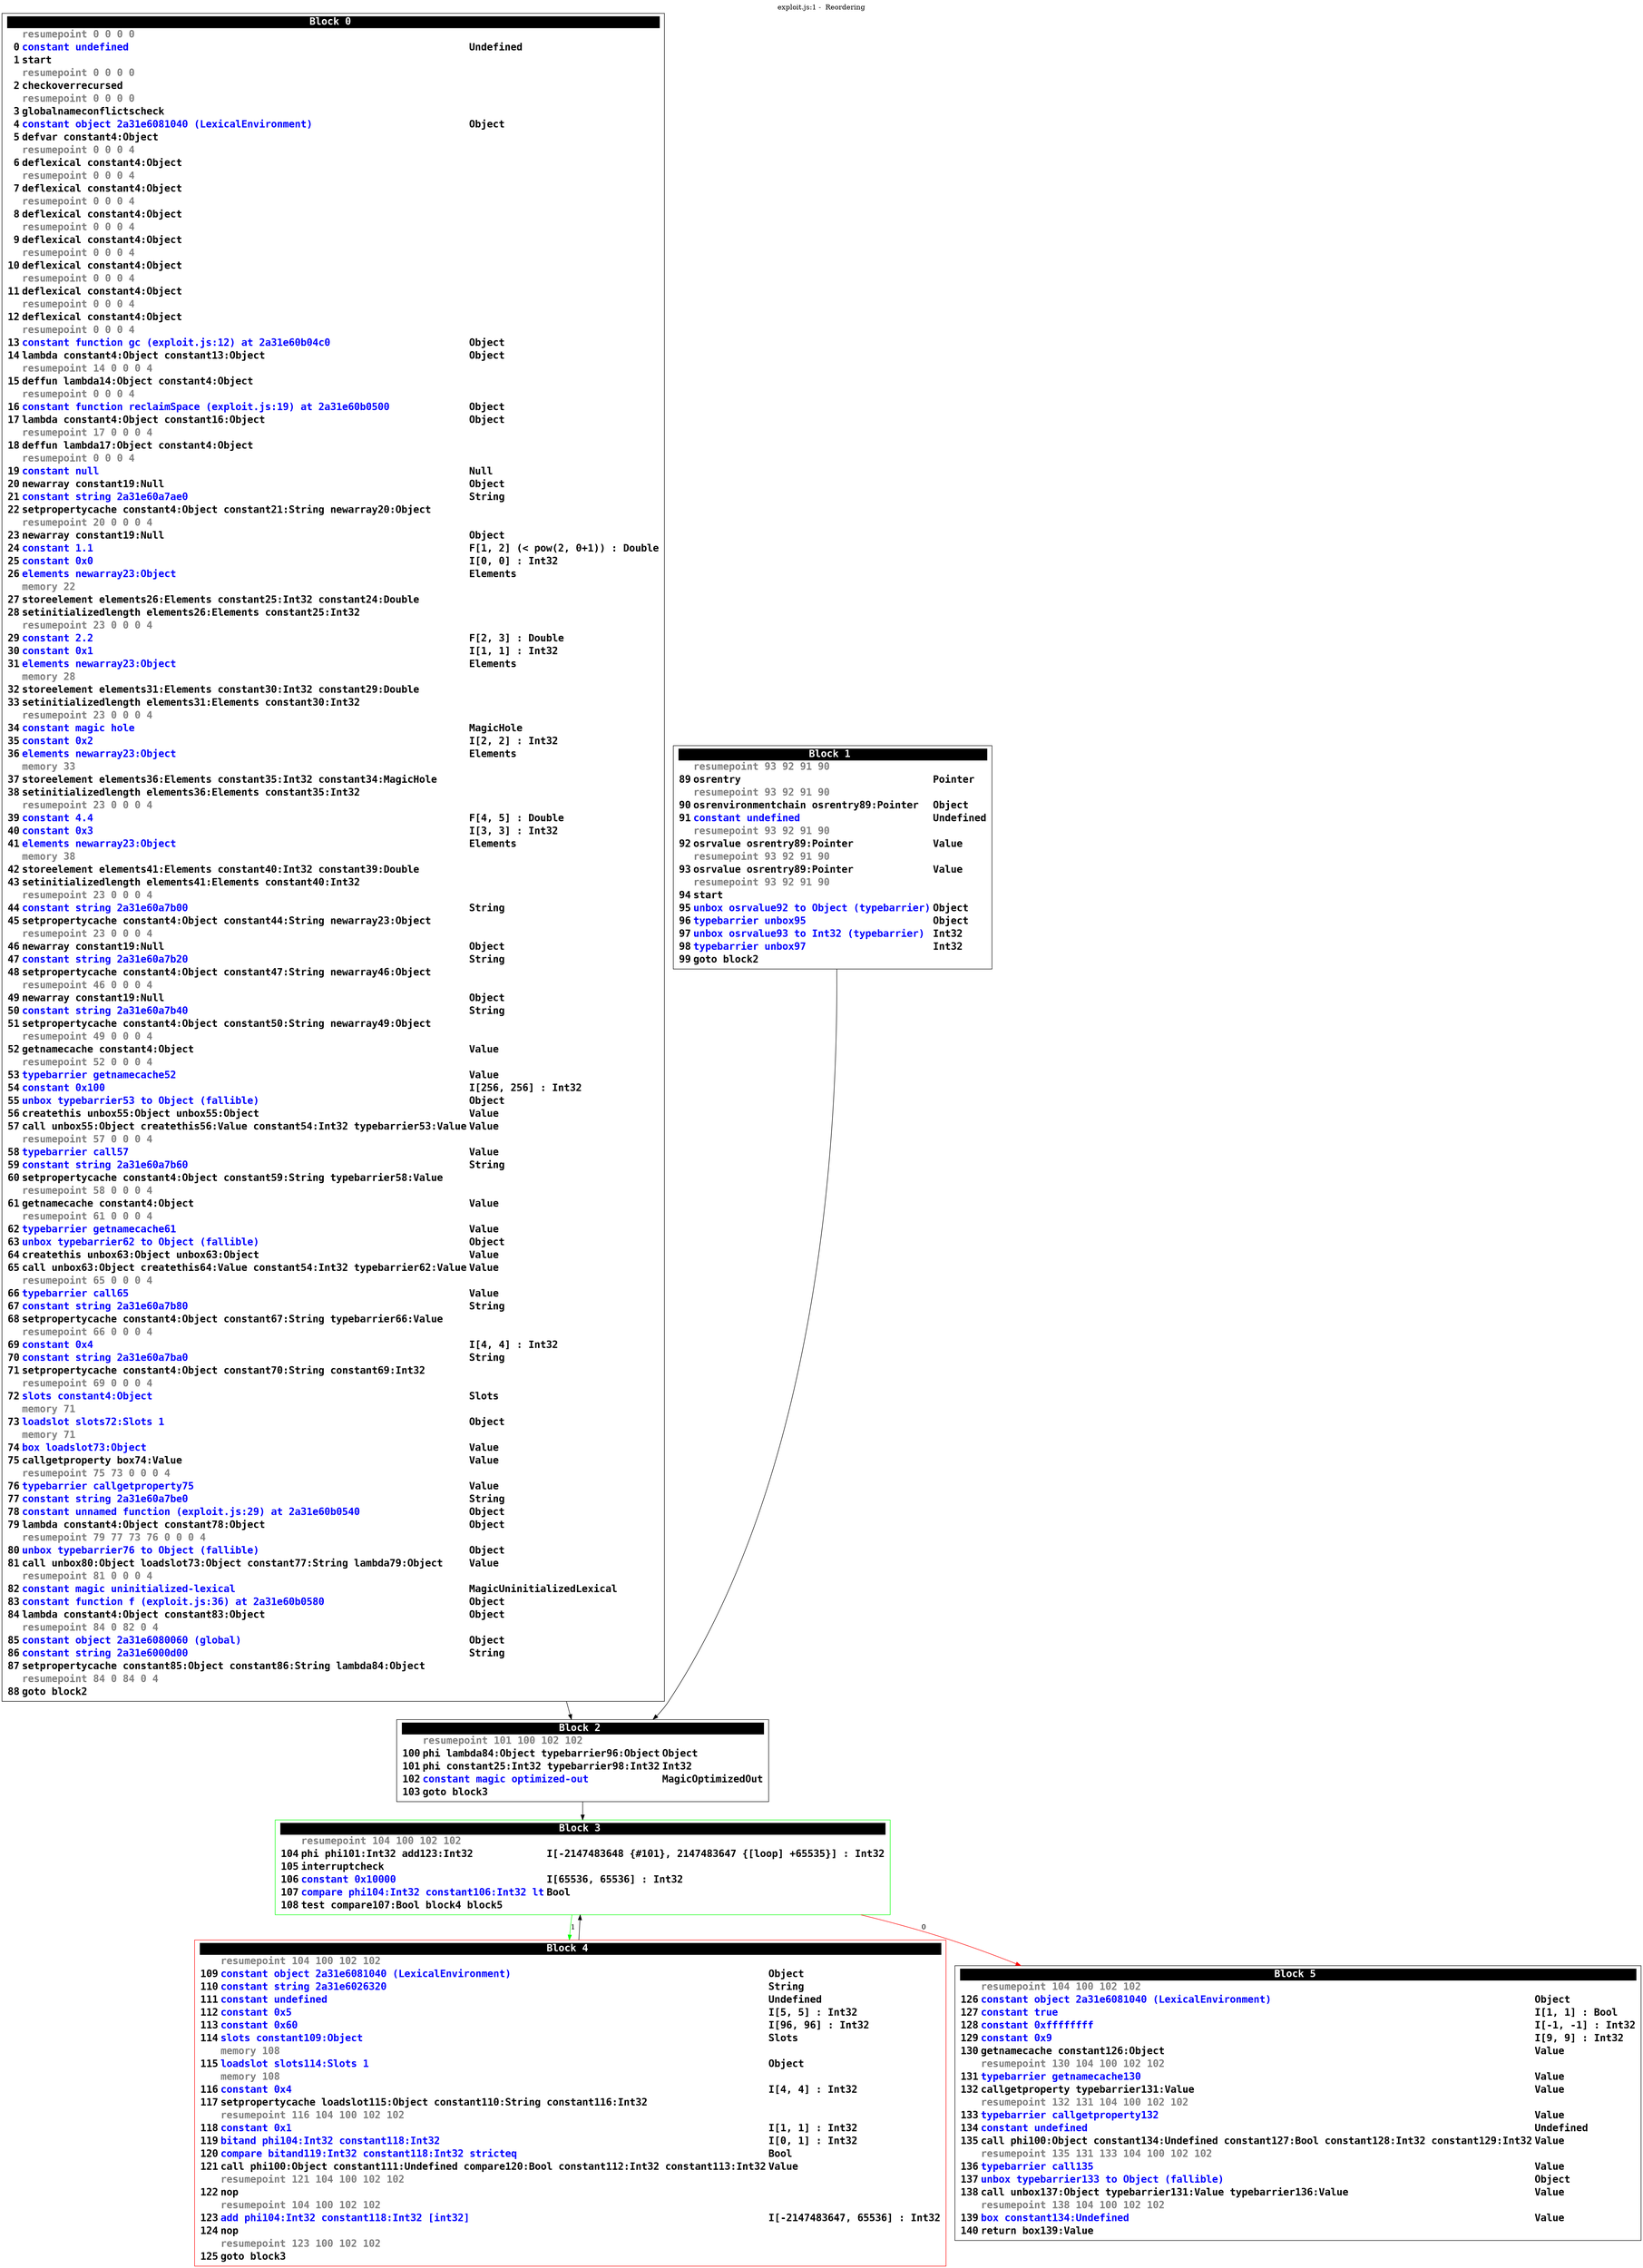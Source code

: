 digraph {
labelloc = t;
labelfontsize = 30;
label = "exploit.js:1 -  Reordering";
  rankdir=TB
  splines=true

  "Block0" [ shape=box fontsize=20 fontname="Consolas Bold" label=<<table border="0" cellborder="0" cellpadding="1"><tr><td align="center" bgcolor="black" colspan="3"><font color="white">Block 0 </font></td></tr><tr><td align="left"></td><td align="left"><font color="grey50">resumepoint 0 0 0 0 </font></td><td></td></tr><tr><td align="right" port="i0">0</td><td align="left"><font color="blue">constant undefined</font></td><td align="left">Undefined</td></tr><tr><td align="right" port="i1">1</td><td align="left">start</td></tr><tr><td align="left"></td><td align="left"><font color="grey50">resumepoint 0 0 0 0 </font></td><td></td></tr><tr><td align="right" port="i2">2</td><td align="left">checkoverrecursed</td></tr><tr><td align="left"></td><td align="left"><font color="grey50">resumepoint 0 0 0 0 </font></td><td></td></tr><tr><td align="right" port="i3">3</td><td align="left">globalnameconflictscheck</td></tr><tr><td align="right" port="i4">4</td><td align="left"><font color="blue">constant object 2a31e6081040 (LexicalEnvironment)</font></td><td align="left">Object</td></tr><tr><td align="right" port="i5">5</td><td align="left">defvar constant4:Object</td></tr><tr><td align="left"></td><td align="left"><font color="grey50">resumepoint 0 0 0 4 </font></td><td></td></tr><tr><td align="right" port="i6">6</td><td align="left">deflexical constant4:Object</td></tr><tr><td align="left"></td><td align="left"><font color="grey50">resumepoint 0 0 0 4 </font></td><td></td></tr><tr><td align="right" port="i7">7</td><td align="left">deflexical constant4:Object</td></tr><tr><td align="left"></td><td align="left"><font color="grey50">resumepoint 0 0 0 4 </font></td><td></td></tr><tr><td align="right" port="i8">8</td><td align="left">deflexical constant4:Object</td></tr><tr><td align="left"></td><td align="left"><font color="grey50">resumepoint 0 0 0 4 </font></td><td></td></tr><tr><td align="right" port="i9">9</td><td align="left">deflexical constant4:Object</td></tr><tr><td align="left"></td><td align="left"><font color="grey50">resumepoint 0 0 0 4 </font></td><td></td></tr><tr><td align="right" port="i10">10</td><td align="left">deflexical constant4:Object</td></tr><tr><td align="left"></td><td align="left"><font color="grey50">resumepoint 0 0 0 4 </font></td><td></td></tr><tr><td align="right" port="i11">11</td><td align="left">deflexical constant4:Object</td></tr><tr><td align="left"></td><td align="left"><font color="grey50">resumepoint 0 0 0 4 </font></td><td></td></tr><tr><td align="right" port="i12">12</td><td align="left">deflexical constant4:Object</td></tr><tr><td align="left"></td><td align="left"><font color="grey50">resumepoint 0 0 0 4 </font></td><td></td></tr><tr><td align="right" port="i13">13</td><td align="left"><font color="blue">constant function gc (exploit.js:12) at 2a31e60b04c0</font></td><td align="left">Object</td></tr><tr><td align="right" port="i14">14</td><td align="left">lambda constant4:Object constant13:Object</td><td align="left">Object</td></tr><tr><td align="left"></td><td align="left"><font color="grey50">resumepoint 14 0 0 0 4 </font></td><td></td></tr><tr><td align="right" port="i15">15</td><td align="left">deffun lambda14:Object constant4:Object</td></tr><tr><td align="left"></td><td align="left"><font color="grey50">resumepoint 0 0 0 4 </font></td><td></td></tr><tr><td align="right" port="i16">16</td><td align="left"><font color="blue">constant function reclaimSpace (exploit.js:19) at 2a31e60b0500</font></td><td align="left">Object</td></tr><tr><td align="right" port="i17">17</td><td align="left">lambda constant4:Object constant16:Object</td><td align="left">Object</td></tr><tr><td align="left"></td><td align="left"><font color="grey50">resumepoint 17 0 0 0 4 </font></td><td></td></tr><tr><td align="right" port="i18">18</td><td align="left">deffun lambda17:Object constant4:Object</td></tr><tr><td align="left"></td><td align="left"><font color="grey50">resumepoint 0 0 0 4 </font></td><td></td></tr><tr><td align="right" port="i19">19</td><td align="left"><font color="blue">constant null</font></td><td align="left">Null</td></tr><tr><td align="right" port="i20">20</td><td align="left">newarray constant19:Null</td><td align="left">Object</td></tr><tr><td align="right" port="i21">21</td><td align="left"><font color="blue">constant string 2a31e60a7ae0</font></td><td align="left">String</td></tr><tr><td align="right" port="i22">22</td><td align="left">setpropertycache constant4:Object constant21:String newarray20:Object</td></tr><tr><td align="left"></td><td align="left"><font color="grey50">resumepoint 20 0 0 0 4 </font></td><td></td></tr><tr><td align="right" port="i23">23</td><td align="left">newarray constant19:Null</td><td align="left">Object</td></tr><tr><td align="right" port="i24">24</td><td align="left"><font color="blue">constant 1.1</font></td><td align="left">F[1, 2] (&lt; pow(2, 0+1)) : Double</td></tr><tr><td align="right" port="i25">25</td><td align="left"><font color="blue">constant 0x0</font></td><td align="left">I[0, 0] : Int32</td></tr><tr><td align="right" port="i26">26</td><td align="left"><font color="blue">elements newarray23:Object</font></td><td align="left">Elements</td></tr><tr><td align="left"></td><td align="left"><font color="grey50">memory 22 </font></td><td></td></tr><tr><td align="right" port="i27">27</td><td align="left">storeelement elements26:Elements constant25:Int32 constant24:Double</td></tr><tr><td align="right" port="i28">28</td><td align="left">setinitializedlength elements26:Elements constant25:Int32</td></tr><tr><td align="left"></td><td align="left"><font color="grey50">resumepoint 23 0 0 0 4 </font></td><td></td></tr><tr><td align="right" port="i29">29</td><td align="left"><font color="blue">constant 2.2</font></td><td align="left">F[2, 3] : Double</td></tr><tr><td align="right" port="i30">30</td><td align="left"><font color="blue">constant 0x1</font></td><td align="left">I[1, 1] : Int32</td></tr><tr><td align="right" port="i31">31</td><td align="left"><font color="blue">elements newarray23:Object</font></td><td align="left">Elements</td></tr><tr><td align="left"></td><td align="left"><font color="grey50">memory 28 </font></td><td></td></tr><tr><td align="right" port="i32">32</td><td align="left">storeelement elements31:Elements constant30:Int32 constant29:Double</td></tr><tr><td align="right" port="i33">33</td><td align="left">setinitializedlength elements31:Elements constant30:Int32</td></tr><tr><td align="left"></td><td align="left"><font color="grey50">resumepoint 23 0 0 0 4 </font></td><td></td></tr><tr><td align="right" port="i34">34</td><td align="left"><font color="blue">constant magic hole</font></td><td align="left">MagicHole</td></tr><tr><td align="right" port="i35">35</td><td align="left"><font color="blue">constant 0x2</font></td><td align="left">I[2, 2] : Int32</td></tr><tr><td align="right" port="i36">36</td><td align="left"><font color="blue">elements newarray23:Object</font></td><td align="left">Elements</td></tr><tr><td align="left"></td><td align="left"><font color="grey50">memory 33 </font></td><td></td></tr><tr><td align="right" port="i37">37</td><td align="left">storeelement elements36:Elements constant35:Int32 constant34:MagicHole</td></tr><tr><td align="right" port="i38">38</td><td align="left">setinitializedlength elements36:Elements constant35:Int32</td></tr><tr><td align="left"></td><td align="left"><font color="grey50">resumepoint 23 0 0 0 4 </font></td><td></td></tr><tr><td align="right" port="i39">39</td><td align="left"><font color="blue">constant 4.4</font></td><td align="left">F[4, 5] : Double</td></tr><tr><td align="right" port="i40">40</td><td align="left"><font color="blue">constant 0x3</font></td><td align="left">I[3, 3] : Int32</td></tr><tr><td align="right" port="i41">41</td><td align="left"><font color="blue">elements newarray23:Object</font></td><td align="left">Elements</td></tr><tr><td align="left"></td><td align="left"><font color="grey50">memory 38 </font></td><td></td></tr><tr><td align="right" port="i42">42</td><td align="left">storeelement elements41:Elements constant40:Int32 constant39:Double</td></tr><tr><td align="right" port="i43">43</td><td align="left">setinitializedlength elements41:Elements constant40:Int32</td></tr><tr><td align="left"></td><td align="left"><font color="grey50">resumepoint 23 0 0 0 4 </font></td><td></td></tr><tr><td align="right" port="i44">44</td><td align="left"><font color="blue">constant string 2a31e60a7b00</font></td><td align="left">String</td></tr><tr><td align="right" port="i45">45</td><td align="left">setpropertycache constant4:Object constant44:String newarray23:Object</td></tr><tr><td align="left"></td><td align="left"><font color="grey50">resumepoint 23 0 0 0 4 </font></td><td></td></tr><tr><td align="right" port="i46">46</td><td align="left">newarray constant19:Null</td><td align="left">Object</td></tr><tr><td align="right" port="i47">47</td><td align="left"><font color="blue">constant string 2a31e60a7b20</font></td><td align="left">String</td></tr><tr><td align="right" port="i48">48</td><td align="left">setpropertycache constant4:Object constant47:String newarray46:Object</td></tr><tr><td align="left"></td><td align="left"><font color="grey50">resumepoint 46 0 0 0 4 </font></td><td></td></tr><tr><td align="right" port="i49">49</td><td align="left">newarray constant19:Null</td><td align="left">Object</td></tr><tr><td align="right" port="i50">50</td><td align="left"><font color="blue">constant string 2a31e60a7b40</font></td><td align="left">String</td></tr><tr><td align="right" port="i51">51</td><td align="left">setpropertycache constant4:Object constant50:String newarray49:Object</td></tr><tr><td align="left"></td><td align="left"><font color="grey50">resumepoint 49 0 0 0 4 </font></td><td></td></tr><tr><td align="right" port="i52">52</td><td align="left">getnamecache constant4:Object</td><td align="left">Value</td></tr><tr><td align="left"></td><td align="left"><font color="grey50">resumepoint 52 0 0 0 4 </font></td><td></td></tr><tr><td align="right" port="i53">53</td><td align="left"><font color="blue">typebarrier getnamecache52</font></td><td align="left">Value</td></tr><tr><td align="right" port="i54">54</td><td align="left"><font color="blue">constant 0x100</font></td><td align="left">I[256, 256] : Int32</td></tr><tr><td align="right" port="i55">55</td><td align="left"><font color="blue">unbox typebarrier53 to Object (fallible)</font></td><td align="left">Object</td></tr><tr><td align="right" port="i56">56</td><td align="left">createthis unbox55:Object unbox55:Object</td><td align="left">Value</td></tr><tr><td align="right" port="i57">57</td><td align="left">call unbox55:Object createthis56:Value constant54:Int32 typebarrier53:Value</td><td align="left">Value</td></tr><tr><td align="left"></td><td align="left"><font color="grey50">resumepoint 57 0 0 0 4 </font></td><td></td></tr><tr><td align="right" port="i58">58</td><td align="left"><font color="blue">typebarrier call57</font></td><td align="left">Value</td></tr><tr><td align="right" port="i59">59</td><td align="left"><font color="blue">constant string 2a31e60a7b60</font></td><td align="left">String</td></tr><tr><td align="right" port="i60">60</td><td align="left">setpropertycache constant4:Object constant59:String typebarrier58:Value</td></tr><tr><td align="left"></td><td align="left"><font color="grey50">resumepoint 58 0 0 0 4 </font></td><td></td></tr><tr><td align="right" port="i61">61</td><td align="left">getnamecache constant4:Object</td><td align="left">Value</td></tr><tr><td align="left"></td><td align="left"><font color="grey50">resumepoint 61 0 0 0 4 </font></td><td></td></tr><tr><td align="right" port="i62">62</td><td align="left"><font color="blue">typebarrier getnamecache61</font></td><td align="left">Value</td></tr><tr><td align="right" port="i63">63</td><td align="left"><font color="blue">unbox typebarrier62 to Object (fallible)</font></td><td align="left">Object</td></tr><tr><td align="right" port="i64">64</td><td align="left">createthis unbox63:Object unbox63:Object</td><td align="left">Value</td></tr><tr><td align="right" port="i65">65</td><td align="left">call unbox63:Object createthis64:Value constant54:Int32 typebarrier62:Value</td><td align="left">Value</td></tr><tr><td align="left"></td><td align="left"><font color="grey50">resumepoint 65 0 0 0 4 </font></td><td></td></tr><tr><td align="right" port="i66">66</td><td align="left"><font color="blue">typebarrier call65</font></td><td align="left">Value</td></tr><tr><td align="right" port="i67">67</td><td align="left"><font color="blue">constant string 2a31e60a7b80</font></td><td align="left">String</td></tr><tr><td align="right" port="i68">68</td><td align="left">setpropertycache constant4:Object constant67:String typebarrier66:Value</td></tr><tr><td align="left"></td><td align="left"><font color="grey50">resumepoint 66 0 0 0 4 </font></td><td></td></tr><tr><td align="right" port="i69">69</td><td align="left"><font color="blue">constant 0x4</font></td><td align="left">I[4, 4] : Int32</td></tr><tr><td align="right" port="i70">70</td><td align="left"><font color="blue">constant string 2a31e60a7ba0</font></td><td align="left">String</td></tr><tr><td align="right" port="i71">71</td><td align="left">setpropertycache constant4:Object constant70:String constant69:Int32</td></tr><tr><td align="left"></td><td align="left"><font color="grey50">resumepoint 69 0 0 0 4 </font></td><td></td></tr><tr><td align="right" port="i72">72</td><td align="left"><font color="blue">slots constant4:Object</font></td><td align="left">Slots</td></tr><tr><td align="left"></td><td align="left"><font color="grey50">memory 71 </font></td><td></td></tr><tr><td align="right" port="i73">73</td><td align="left"><font color="blue">loadslot slots72:Slots 1</font></td><td align="left">Object</td></tr><tr><td align="left"></td><td align="left"><font color="grey50">memory 71 </font></td><td></td></tr><tr><td align="right" port="i74">74</td><td align="left"><font color="blue">box loadslot73:Object</font></td><td align="left">Value</td></tr><tr><td align="right" port="i75">75</td><td align="left">callgetproperty box74:Value</td><td align="left">Value</td></tr><tr><td align="left"></td><td align="left"><font color="grey50">resumepoint 75 73 0 0 0 4 </font></td><td></td></tr><tr><td align="right" port="i76">76</td><td align="left"><font color="blue">typebarrier callgetproperty75</font></td><td align="left">Value</td></tr><tr><td align="right" port="i77">77</td><td align="left"><font color="blue">constant string 2a31e60a7be0</font></td><td align="left">String</td></tr><tr><td align="right" port="i78">78</td><td align="left"><font color="blue">constant unnamed function (exploit.js:29) at 2a31e60b0540</font></td><td align="left">Object</td></tr><tr><td align="right" port="i79">79</td><td align="left">lambda constant4:Object constant78:Object</td><td align="left">Object</td></tr><tr><td align="left"></td><td align="left"><font color="grey50">resumepoint 79 77 73 76 0 0 0 4 </font></td><td></td></tr><tr><td align="right" port="i80">80</td><td align="left"><font color="blue">unbox typebarrier76 to Object (fallible)</font></td><td align="left">Object</td></tr><tr><td align="right" port="i81">81</td><td align="left">call unbox80:Object loadslot73:Object constant77:String lambda79:Object</td><td align="left">Value</td></tr><tr><td align="left"></td><td align="left"><font color="grey50">resumepoint 81 0 0 0 4 </font></td><td></td></tr><tr><td align="right" port="i82">82</td><td align="left"><font color="blue">constant magic uninitialized-lexical</font></td><td align="left">MagicUninitializedLexical</td></tr><tr><td align="right" port="i83">83</td><td align="left"><font color="blue">constant function f (exploit.js:36) at 2a31e60b0580</font></td><td align="left">Object</td></tr><tr><td align="right" port="i84">84</td><td align="left">lambda constant4:Object constant83:Object</td><td align="left">Object</td></tr><tr><td align="left"></td><td align="left"><font color="grey50">resumepoint 84 0 82 0 4 </font></td><td></td></tr><tr><td align="right" port="i85">85</td><td align="left"><font color="blue">constant object 2a31e6080060 (global)</font></td><td align="left">Object</td></tr><tr><td align="right" port="i86">86</td><td align="left"><font color="blue">constant string 2a31e6000d00</font></td><td align="left">String</td></tr><tr><td align="right" port="i87">87</td><td align="left">setpropertycache constant85:Object constant86:String lambda84:Object</td></tr><tr><td align="left"></td><td align="left"><font color="grey50">resumepoint 84 0 84 0 4 </font></td><td></td></tr><tr><td align="right" port="i88">88</td><td align="left">goto block2</td></tr></table>> ] ;
  "Block1" [ shape=box fontsize=20 fontname="Consolas Bold" label=<<table border="0" cellborder="0" cellpadding="1"><tr><td align="center" bgcolor="black" colspan="3"><font color="white">Block 1 </font></td></tr><tr><td align="left"></td><td align="left"><font color="grey50">resumepoint 93 92 91 90 </font></td><td></td></tr><tr><td align="right" port="i89">89</td><td align="left">osrentry</td><td align="left">Pointer</td></tr><tr><td align="left"></td><td align="left"><font color="grey50">resumepoint 93 92 91 90 </font></td><td></td></tr><tr><td align="right" port="i90">90</td><td align="left">osrenvironmentchain osrentry89:Pointer</td><td align="left">Object</td></tr><tr><td align="right" port="i91">91</td><td align="left"><font color="blue">constant undefined</font></td><td align="left">Undefined</td></tr><tr><td align="left"></td><td align="left"><font color="grey50">resumepoint 93 92 91 90 </font></td><td></td></tr><tr><td align="right" port="i92">92</td><td align="left">osrvalue osrentry89:Pointer</td><td align="left">Value</td></tr><tr><td align="left"></td><td align="left"><font color="grey50">resumepoint 93 92 91 90 </font></td><td></td></tr><tr><td align="right" port="i93">93</td><td align="left">osrvalue osrentry89:Pointer</td><td align="left">Value</td></tr><tr><td align="left"></td><td align="left"><font color="grey50">resumepoint 93 92 91 90 </font></td><td></td></tr><tr><td align="right" port="i94">94</td><td align="left">start</td></tr><tr><td align="right" port="i95">95</td><td align="left"><font color="blue">unbox osrvalue92 to Object (typebarrier)</font></td><td align="left">Object</td></tr><tr><td align="right" port="i96">96</td><td align="left"><font color="blue">typebarrier unbox95</font></td><td align="left">Object</td></tr><tr><td align="right" port="i97">97</td><td align="left"><font color="blue">unbox osrvalue93 to Int32 (typebarrier)</font></td><td align="left">Int32</td></tr><tr><td align="right" port="i98">98</td><td align="left"><font color="blue">typebarrier unbox97</font></td><td align="left">Int32</td></tr><tr><td align="right" port="i99">99</td><td align="left">goto block2</td></tr></table>> ] ;
  "Block2" [ shape=box fontsize=20 fontname="Consolas Bold" label=<<table border="0" cellborder="0" cellpadding="1"><tr><td align="center" bgcolor="black" colspan="3"><font color="white">Block 2 </font></td></tr><tr><td align="left"></td><td align="left"><font color="grey50">resumepoint 101 100 102 102 </font></td><td></td></tr><tr><td align="right" port="i100">100</td><td align="left">phi lambda84:Object typebarrier96:Object</td><td align="left">Object</td></tr><tr><td align="right" port="i101">101</td><td align="left">phi constant25:Int32 typebarrier98:Int32</td><td align="left">Int32</td></tr><tr><td align="right" port="i102">102</td><td align="left"><font color="blue">constant magic optimized-out</font></td><td align="left">MagicOptimizedOut</td></tr><tr><td align="right" port="i103">103</td><td align="left">goto block3</td></tr></table>> ] ;
  "Block3" [ color=green shape=box fontsize=20 fontname="Consolas Bold" label=<<table border="0" cellborder="0" cellpadding="1"><tr><td align="center" bgcolor="black" colspan="3"><font color="white">Block 3 </font></td></tr><tr><td align="left"></td><td align="left"><font color="grey50">resumepoint 104 100 102 102 </font></td><td></td></tr><tr><td align="right" port="i104">104</td><td align="left">phi phi101:Int32 add123:Int32</td><td align="left">I[-2147483648 {#101}, 2147483647 {[loop] +65535}] : Int32</td></tr><tr><td align="right" port="i105">105</td><td align="left">interruptcheck</td></tr><tr><td align="right" port="i106">106</td><td align="left"><font color="blue">constant 0x10000</font></td><td align="left">I[65536, 65536] : Int32</td></tr><tr><td align="right" port="i107">107</td><td align="left"><font color="blue">compare phi104:Int32 constant106:Int32 lt</font></td><td align="left">Bool</td></tr><tr><td align="right" port="i108">108</td><td align="left">test compare107:Bool block4 block5</td></tr></table>> ] ;
  "Block4" [ color=red shape=box fontsize=20 fontname="Consolas Bold" label=<<table border="0" cellborder="0" cellpadding="1"><tr><td align="center" bgcolor="black" colspan="3"><font color="white">Block 4 </font></td></tr><tr><td align="left"></td><td align="left"><font color="grey50">resumepoint 104 100 102 102 </font></td><td></td></tr><tr><td align="right" port="i109">109</td><td align="left"><font color="blue">constant object 2a31e6081040 (LexicalEnvironment)</font></td><td align="left">Object</td></tr><tr><td align="right" port="i110">110</td><td align="left"><font color="blue">constant string 2a31e6026320</font></td><td align="left">String</td></tr><tr><td align="right" port="i111">111</td><td align="left"><font color="blue">constant undefined</font></td><td align="left">Undefined</td></tr><tr><td align="right" port="i112">112</td><td align="left"><font color="blue">constant 0x5</font></td><td align="left">I[5, 5] : Int32</td></tr><tr><td align="right" port="i113">113</td><td align="left"><font color="blue">constant 0x60</font></td><td align="left">I[96, 96] : Int32</td></tr><tr><td align="right" port="i114">114</td><td align="left"><font color="blue">slots constant109:Object</font></td><td align="left">Slots</td></tr><tr><td align="left"></td><td align="left"><font color="grey50">memory 108 </font></td><td></td></tr><tr><td align="right" port="i115">115</td><td align="left"><font color="blue">loadslot slots114:Slots 1</font></td><td align="left">Object</td></tr><tr><td align="left"></td><td align="left"><font color="grey50">memory 108 </font></td><td></td></tr><tr><td align="right" port="i116">116</td><td align="left"><font color="blue">constant 0x4</font></td><td align="left">I[4, 4] : Int32</td></tr><tr><td align="right" port="i117">117</td><td align="left">setpropertycache loadslot115:Object constant110:String constant116:Int32</td></tr><tr><td align="left"></td><td align="left"><font color="grey50">resumepoint 116 104 100 102 102 </font></td><td></td></tr><tr><td align="right" port="i118">118</td><td align="left"><font color="blue">constant 0x1</font></td><td align="left">I[1, 1] : Int32</td></tr><tr><td align="right" port="i119">119</td><td align="left"><font color="blue">bitand phi104:Int32 constant118:Int32</font></td><td align="left">I[0, 1] : Int32</td></tr><tr><td align="right" port="i120">120</td><td align="left"><font color="blue">compare bitand119:Int32 constant118:Int32 stricteq</font></td><td align="left">Bool</td></tr><tr><td align="right" port="i121">121</td><td align="left">call phi100:Object constant111:Undefined compare120:Bool constant112:Int32 constant113:Int32</td><td align="left">Value</td></tr><tr><td align="left"></td><td align="left"><font color="grey50">resumepoint 121 104 100 102 102 </font></td><td></td></tr><tr><td align="right" port="i122">122</td><td align="left">nop</td></tr><tr><td align="left"></td><td align="left"><font color="grey50">resumepoint 104 100 102 102 </font></td><td></td></tr><tr><td align="right" port="i123">123</td><td align="left"><font color="blue">add phi104:Int32 constant118:Int32 [int32]</font></td><td align="left">I[-2147483647, 65536] : Int32</td></tr><tr><td align="right" port="i124">124</td><td align="left">nop</td></tr><tr><td align="left"></td><td align="left"><font color="grey50">resumepoint 123 100 102 102 </font></td><td></td></tr><tr><td align="right" port="i125">125</td><td align="left">goto block3</td></tr></table>> ] ;
  "Block5" [ shape=box fontsize=20 fontname="Consolas Bold" label=<<table border="0" cellborder="0" cellpadding="1"><tr><td align="center" bgcolor="black" colspan="3"><font color="white">Block 5 </font></td></tr><tr><td align="left"></td><td align="left"><font color="grey50">resumepoint 104 100 102 102 </font></td><td></td></tr><tr><td align="right" port="i126">126</td><td align="left"><font color="blue">constant object 2a31e6081040 (LexicalEnvironment)</font></td><td align="left">Object</td></tr><tr><td align="right" port="i127">127</td><td align="left"><font color="blue">constant true</font></td><td align="left">I[1, 1] : Bool</td></tr><tr><td align="right" port="i128">128</td><td align="left"><font color="blue">constant 0xffffffff</font></td><td align="left">I[-1, -1] : Int32</td></tr><tr><td align="right" port="i129">129</td><td align="left"><font color="blue">constant 0x9</font></td><td align="left">I[9, 9] : Int32</td></tr><tr><td align="right" port="i130">130</td><td align="left">getnamecache constant126:Object</td><td align="left">Value</td></tr><tr><td align="left"></td><td align="left"><font color="grey50">resumepoint 130 104 100 102 102 </font></td><td></td></tr><tr><td align="right" port="i131">131</td><td align="left"><font color="blue">typebarrier getnamecache130</font></td><td align="left">Value</td></tr><tr><td align="right" port="i132">132</td><td align="left">callgetproperty typebarrier131:Value</td><td align="left">Value</td></tr><tr><td align="left"></td><td align="left"><font color="grey50">resumepoint 132 131 104 100 102 102 </font></td><td></td></tr><tr><td align="right" port="i133">133</td><td align="left"><font color="blue">typebarrier callgetproperty132</font></td><td align="left">Value</td></tr><tr><td align="right" port="i134">134</td><td align="left"><font color="blue">constant undefined</font></td><td align="left">Undefined</td></tr><tr><td align="right" port="i135">135</td><td align="left">call phi100:Object constant134:Undefined constant127:Bool constant128:Int32 constant129:Int32</td><td align="left">Value</td></tr><tr><td align="left"></td><td align="left"><font color="grey50">resumepoint 135 131 133 104 100 102 102 </font></td><td></td></tr><tr><td align="right" port="i136">136</td><td align="left"><font color="blue">typebarrier call135</font></td><td align="left">Value</td></tr><tr><td align="right" port="i137">137</td><td align="left"><font color="blue">unbox typebarrier133 to Object (fallible)</font></td><td align="left">Object</td></tr><tr><td align="right" port="i138">138</td><td align="left">call unbox137:Object typebarrier131:Value typebarrier136:Value</td><td align="left">Value</td></tr><tr><td align="left"></td><td align="left"><font color="grey50">resumepoint 138 104 100 102 102 </font></td><td></td></tr><tr><td align="right" port="i139">139</td><td align="left"><font color="blue">box constant134:Undefined</font></td><td align="left">Value</td></tr><tr><td align="right" port="i140">140</td><td align="left">return box139:Value</td></tr></table>> ] ;

  "Block0" -> "Block2" ;
  "Block1" -> "Block2" ;
  "Block2" -> "Block3" ;
  "Block3" -> "Block4" [ color=green label=1 ] ;
  "Block3" -> "Block5" [ color=red label=0 ] ;
  "Block4" -> "Block3" ;
}
